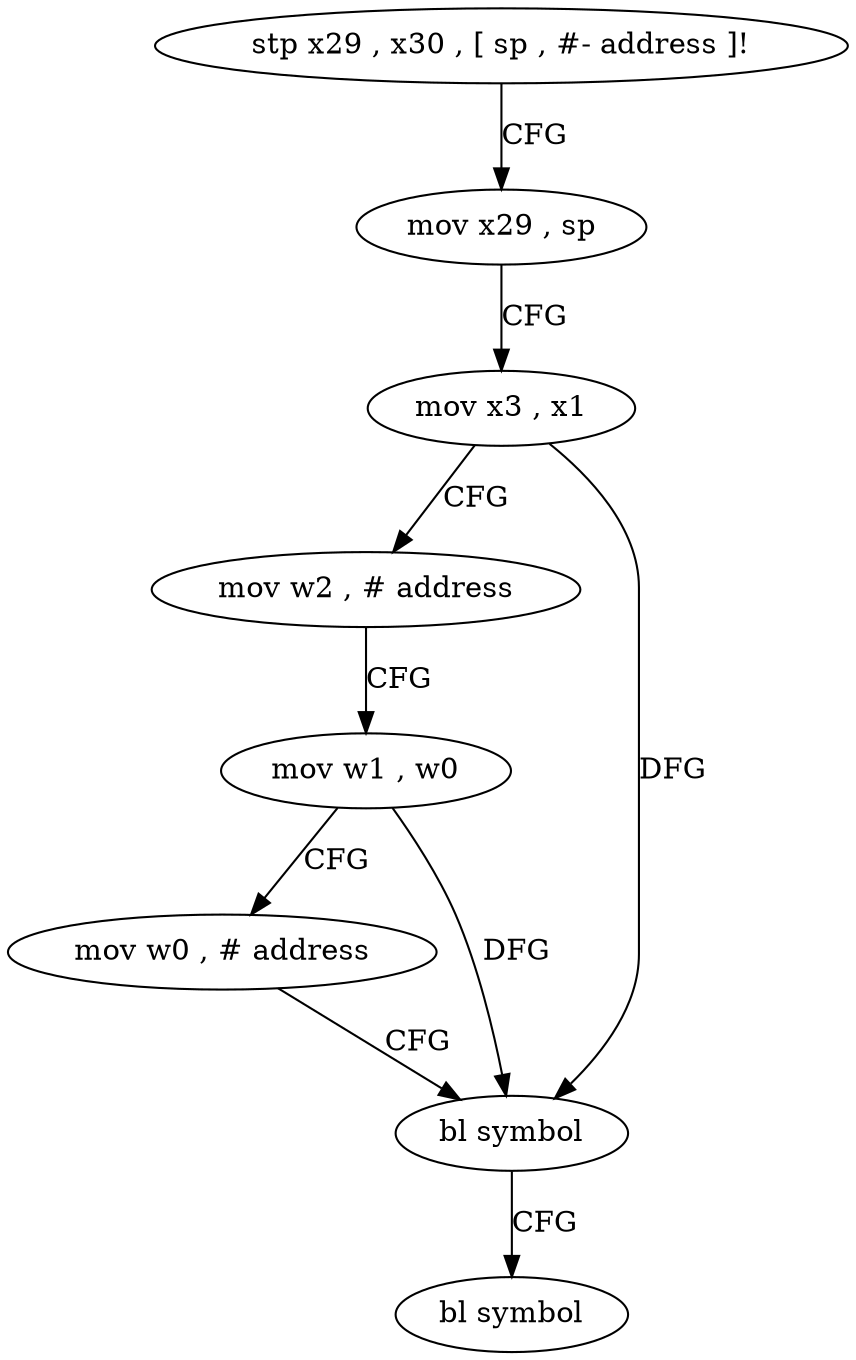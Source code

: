 digraph "func" {
"4234900" [label = "stp x29 , x30 , [ sp , #- address ]!" ]
"4234904" [label = "mov x29 , sp" ]
"4234908" [label = "mov x3 , x1" ]
"4234912" [label = "mov w2 , # address" ]
"4234916" [label = "mov w1 , w0" ]
"4234920" [label = "mov w0 , # address" ]
"4234924" [label = "bl symbol" ]
"4234928" [label = "bl symbol" ]
"4234900" -> "4234904" [ label = "CFG" ]
"4234904" -> "4234908" [ label = "CFG" ]
"4234908" -> "4234912" [ label = "CFG" ]
"4234908" -> "4234924" [ label = "DFG" ]
"4234912" -> "4234916" [ label = "CFG" ]
"4234916" -> "4234920" [ label = "CFG" ]
"4234916" -> "4234924" [ label = "DFG" ]
"4234920" -> "4234924" [ label = "CFG" ]
"4234924" -> "4234928" [ label = "CFG" ]
}
